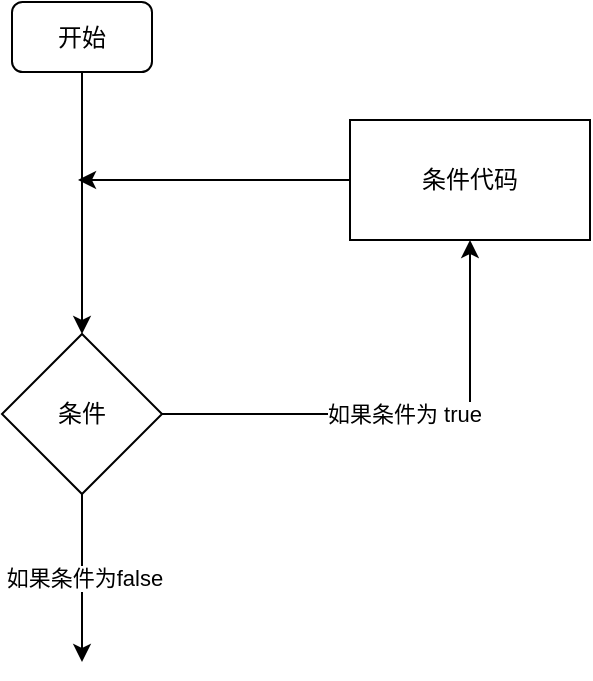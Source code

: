 <mxfile version="19.0.3" type="device"><diagram id="L_1-2yp1kKE77MaajHnN" name="第 1 页"><mxGraphModel dx="1022" dy="877" grid="0" gridSize="10" guides="1" tooltips="1" connect="1" arrows="1" fold="1" page="0" pageScale="1" pageWidth="827" pageHeight="1169" math="0" shadow="0"><root><mxCell id="0"/><mxCell id="1" parent="0"/><mxCell id="QVrpKqscOlb8XDDG2n_A-5" style="edgeStyle=orthogonalEdgeStyle;rounded=0;orthogonalLoop=1;jettySize=auto;html=1;entryX=0.5;entryY=0;entryDx=0;entryDy=0;" edge="1" parent="1" source="QVrpKqscOlb8XDDG2n_A-1" target="QVrpKqscOlb8XDDG2n_A-2"><mxGeometry relative="1" as="geometry"/></mxCell><mxCell id="QVrpKqscOlb8XDDG2n_A-1" value="开始" style="rounded=1;whiteSpace=wrap;html=1;" vertex="1" parent="1"><mxGeometry x="608" y="237" width="70" height="35" as="geometry"/></mxCell><mxCell id="QVrpKqscOlb8XDDG2n_A-4" value="如果条件为 true" style="edgeStyle=orthogonalEdgeStyle;rounded=0;orthogonalLoop=1;jettySize=auto;html=1;" edge="1" parent="1" source="QVrpKqscOlb8XDDG2n_A-2" target="QVrpKqscOlb8XDDG2n_A-3"><mxGeometry relative="1" as="geometry"/></mxCell><mxCell id="QVrpKqscOlb8XDDG2n_A-8" value="如果条件为false" style="edgeStyle=orthogonalEdgeStyle;rounded=0;orthogonalLoop=1;jettySize=auto;html=1;" edge="1" parent="1" source="QVrpKqscOlb8XDDG2n_A-2"><mxGeometry relative="1" as="geometry"><mxPoint x="643" y="567" as="targetPoint"/></mxGeometry></mxCell><mxCell id="QVrpKqscOlb8XDDG2n_A-2" value="条件" style="rhombus;whiteSpace=wrap;html=1;" vertex="1" parent="1"><mxGeometry x="603" y="403" width="80" height="80" as="geometry"/></mxCell><mxCell id="QVrpKqscOlb8XDDG2n_A-6" style="edgeStyle=orthogonalEdgeStyle;rounded=0;orthogonalLoop=1;jettySize=auto;html=1;" edge="1" parent="1" source="QVrpKqscOlb8XDDG2n_A-3"><mxGeometry relative="1" as="geometry"><mxPoint x="641" y="326" as="targetPoint"/></mxGeometry></mxCell><mxCell id="QVrpKqscOlb8XDDG2n_A-3" value="条件代码" style="rounded=0;whiteSpace=wrap;html=1;" vertex="1" parent="1"><mxGeometry x="777" y="296" width="120" height="60" as="geometry"/></mxCell></root></mxGraphModel></diagram></mxfile>